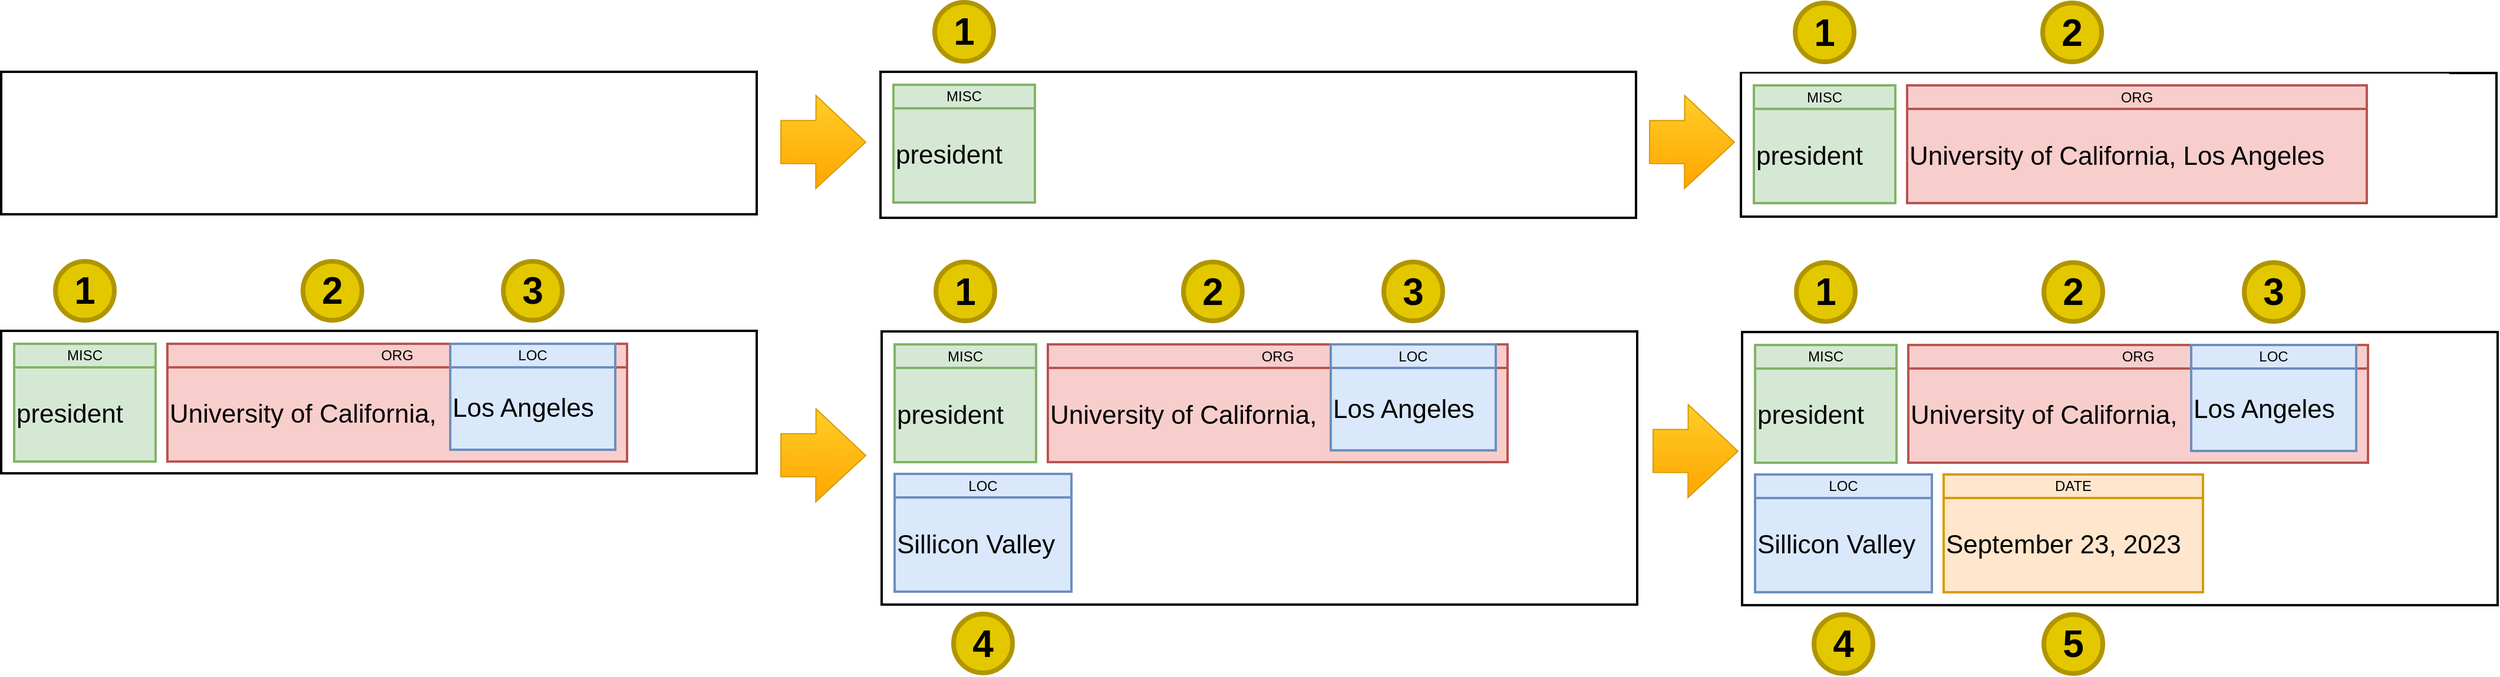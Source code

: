 <mxfile version="26.2.9">
  <diagram name="Page-1" id="xJE7kIpgzEs_ucVwuZ5W">
    <mxGraphModel dx="1356" dy="798" grid="1" gridSize="10" guides="1" tooltips="1" connect="1" arrows="1" fold="1" page="1" pageScale="1" pageWidth="850" pageHeight="1100" math="0" shadow="0">
      <root>
        <mxCell id="0" />
        <mxCell id="1" parent="0" />
        <mxCell id="ae6y2v7SYMP8b53Yx2Ix-1" value="" style="rounded=0;whiteSpace=wrap;html=1;strokeWidth=2;strokeColor=none;" parent="1" vertex="1">
          <mxGeometry x="40" y="200" width="600" height="120" as="geometry" />
        </mxCell>
        <mxCell id="ae6y2v7SYMP8b53Yx2Ix-17" value="" style="rounded=0;whiteSpace=wrap;html=1;strokeWidth=2;" parent="1" vertex="1">
          <mxGeometry x="39" y="199" width="641" height="121" as="geometry" />
        </mxCell>
        <mxCell id="ae6y2v7SYMP8b53Yx2Ix-26" value="" style="rounded=0;whiteSpace=wrap;html=1;strokeWidth=2;" parent="1" vertex="1">
          <mxGeometry x="785" y="199" width="641" height="124" as="geometry" />
        </mxCell>
        <mxCell id="ae6y2v7SYMP8b53Yx2Ix-27" value="" style="rounded=0;whiteSpace=wrap;html=1;strokeWidth=2;strokeColor=none;" parent="1" vertex="1">
          <mxGeometry x="786" y="200" width="600" height="120" as="geometry" />
        </mxCell>
        <mxCell id="ae6y2v7SYMP8b53Yx2Ix-28" value="MISC" style="rounded=0;whiteSpace=wrap;html=1;strokeWidth=2;fillColor=#d5e8d4;strokeColor=#82b366;" parent="1" vertex="1">
          <mxGeometry x="796" y="210" width="120" height="20" as="geometry" />
        </mxCell>
        <mxCell id="ae6y2v7SYMP8b53Yx2Ix-29" value="president" style="rounded=0;whiteSpace=wrap;html=1;align=left;fontSize=22;strokeWidth=2;fillColor=#d5e8d4;strokeColor=#82b366;" parent="1" vertex="1">
          <mxGeometry x="796" y="230" width="120" height="80" as="geometry" />
        </mxCell>
        <mxCell id="ae6y2v7SYMP8b53Yx2Ix-43" value="1" style="ellipse;whiteSpace=wrap;html=1;aspect=fixed;fontSize=32;strokeWidth=4;fontStyle=1;fillColor=#e3c800;strokeColor=#B09500;fontColor=#000000;" parent="1" vertex="1">
          <mxGeometry x="831" y="140" width="50" height="50" as="geometry" />
        </mxCell>
        <mxCell id="ae6y2v7SYMP8b53Yx2Ix-44" value="" style="rounded=0;whiteSpace=wrap;html=1;strokeWidth=2;" parent="1" vertex="1">
          <mxGeometry x="39" y="419" width="641" height="121" as="geometry" />
        </mxCell>
        <mxCell id="ae6y2v7SYMP8b53Yx2Ix-45" value="" style="rounded=0;whiteSpace=wrap;html=1;strokeWidth=2;strokeColor=none;" parent="1" vertex="1">
          <mxGeometry x="40" y="420" width="600" height="110" as="geometry" />
        </mxCell>
        <mxCell id="ae6y2v7SYMP8b53Yx2Ix-46" value="MISC" style="rounded=0;whiteSpace=wrap;html=1;strokeWidth=2;fillColor=#d5e8d4;strokeColor=#82b366;" parent="1" vertex="1">
          <mxGeometry x="50" y="430" width="120" height="20" as="geometry" />
        </mxCell>
        <mxCell id="ae6y2v7SYMP8b53Yx2Ix-47" value="president" style="rounded=0;whiteSpace=wrap;html=1;align=left;fontSize=22;strokeWidth=2;fillColor=#d5e8d4;strokeColor=#82b366;" parent="1" vertex="1">
          <mxGeometry x="50" y="450" width="120" height="80" as="geometry" />
        </mxCell>
        <mxCell id="ae6y2v7SYMP8b53Yx2Ix-48" value="ORG" style="rounded=0;whiteSpace=wrap;html=1;strokeWidth=2;fillColor=#f8cecc;strokeColor=#b85450;" parent="1" vertex="1">
          <mxGeometry x="180" y="430" width="390" height="20" as="geometry" />
        </mxCell>
        <mxCell id="ae6y2v7SYMP8b53Yx2Ix-49" value="LOC" style="rounded=0;whiteSpace=wrap;html=1;strokeWidth=2;fillColor=#dae8fc;strokeColor=#6c8ebf;" parent="1" vertex="1">
          <mxGeometry x="420" y="430" width="140" height="20" as="geometry" />
        </mxCell>
        <mxCell id="ae6y2v7SYMP8b53Yx2Ix-50" value="University of California," style="rounded=0;whiteSpace=wrap;html=1;align=left;fontSize=22;strokeWidth=2;fillColor=#f8cecc;strokeColor=#b85450;" parent="1" vertex="1">
          <mxGeometry x="180" y="450" width="390" height="80" as="geometry" />
        </mxCell>
        <mxCell id="ae6y2v7SYMP8b53Yx2Ix-51" value="&lt;div&gt;&lt;br&gt;&lt;/div&gt;Los Angeles&lt;div&gt;&lt;br&gt;&lt;/div&gt;" style="rounded=0;whiteSpace=wrap;html=1;align=left;fontSize=22;strokeWidth=2;fillColor=#dae8fc;strokeColor=#6c8ebf;" parent="1" vertex="1">
          <mxGeometry x="420" y="450" width="140" height="70" as="geometry" />
        </mxCell>
        <mxCell id="ae6y2v7SYMP8b53Yx2Ix-59" value="3" style="ellipse;whiteSpace=wrap;html=1;aspect=fixed;fontSize=32;strokeWidth=4;fontStyle=1;fillColor=#e3c800;strokeColor=#B09500;fontColor=#000000;" parent="1" vertex="1">
          <mxGeometry x="465" y="360" width="50" height="50" as="geometry" />
        </mxCell>
        <mxCell id="ae6y2v7SYMP8b53Yx2Ix-60" value="2" style="ellipse;whiteSpace=wrap;html=1;aspect=fixed;fontSize=32;strokeWidth=4;fontStyle=1;fillColor=#e3c800;strokeColor=#B09500;fontColor=#000000;" parent="1" vertex="1">
          <mxGeometry x="295" y="360" width="50" height="50" as="geometry" />
        </mxCell>
        <mxCell id="ae6y2v7SYMP8b53Yx2Ix-61" value="1" style="ellipse;whiteSpace=wrap;html=1;aspect=fixed;fontSize=32;strokeWidth=4;fontStyle=1;fillColor=#e3c800;strokeColor=#B09500;fontColor=#000000;" parent="1" vertex="1">
          <mxGeometry x="85" y="360" width="50" height="50" as="geometry" />
        </mxCell>
        <mxCell id="ae6y2v7SYMP8b53Yx2Ix-62" value="" style="rounded=0;whiteSpace=wrap;html=1;strokeWidth=2;" parent="1" vertex="1">
          <mxGeometry x="786" y="419.5" width="641" height="232" as="geometry" />
        </mxCell>
        <mxCell id="ae6y2v7SYMP8b53Yx2Ix-63" value="" style="rounded=0;whiteSpace=wrap;html=1;strokeWidth=2;strokeColor=none;" parent="1" vertex="1">
          <mxGeometry x="787" y="420.5" width="600" height="120" as="geometry" />
        </mxCell>
        <mxCell id="ae6y2v7SYMP8b53Yx2Ix-64" value="MISC" style="rounded=0;whiteSpace=wrap;html=1;strokeWidth=2;fillColor=#d5e8d4;strokeColor=#82b366;" parent="1" vertex="1">
          <mxGeometry x="797" y="430.5" width="120" height="20" as="geometry" />
        </mxCell>
        <mxCell id="ae6y2v7SYMP8b53Yx2Ix-65" value="president" style="rounded=0;whiteSpace=wrap;html=1;align=left;fontSize=22;strokeWidth=2;fillColor=#d5e8d4;strokeColor=#82b366;" parent="1" vertex="1">
          <mxGeometry x="797" y="450.5" width="120" height="80" as="geometry" />
        </mxCell>
        <mxCell id="ae6y2v7SYMP8b53Yx2Ix-66" value="ORG" style="rounded=0;whiteSpace=wrap;html=1;strokeWidth=2;fillColor=#f8cecc;strokeColor=#b85450;" parent="1" vertex="1">
          <mxGeometry x="927" y="430.5" width="390" height="20" as="geometry" />
        </mxCell>
        <mxCell id="ae6y2v7SYMP8b53Yx2Ix-67" value="LOC" style="rounded=0;whiteSpace=wrap;html=1;strokeWidth=2;fillColor=#dae8fc;strokeColor=#6c8ebf;" parent="1" vertex="1">
          <mxGeometry x="1167" y="430.5" width="140" height="20" as="geometry" />
        </mxCell>
        <mxCell id="ae6y2v7SYMP8b53Yx2Ix-68" value="University of California," style="rounded=0;whiteSpace=wrap;html=1;align=left;fontSize=22;strokeWidth=2;fillColor=#f8cecc;strokeColor=#b85450;" parent="1" vertex="1">
          <mxGeometry x="927" y="450.5" width="390" height="80" as="geometry" />
        </mxCell>
        <mxCell id="ae6y2v7SYMP8b53Yx2Ix-69" value="&lt;div&gt;&lt;br&gt;&lt;/div&gt;Los Angeles&lt;div&gt;&lt;br&gt;&lt;/div&gt;" style="rounded=0;whiteSpace=wrap;html=1;align=left;fontSize=22;strokeWidth=2;fillColor=#dae8fc;strokeColor=#6c8ebf;" parent="1" vertex="1">
          <mxGeometry x="1167" y="450.5" width="140" height="70" as="geometry" />
        </mxCell>
        <mxCell id="ae6y2v7SYMP8b53Yx2Ix-70" value="" style="rounded=0;whiteSpace=wrap;html=1;strokeWidth=2;strokeColor=none;" parent="1" vertex="1">
          <mxGeometry x="787" y="540.5" width="600" height="110" as="geometry" />
        </mxCell>
        <mxCell id="ae6y2v7SYMP8b53Yx2Ix-71" value="LOC" style="rounded=0;whiteSpace=wrap;html=1;strokeWidth=2;fillColor=#dae8fc;strokeColor=#6c8ebf;" parent="1" vertex="1">
          <mxGeometry x="797" y="540.5" width="150" height="20" as="geometry" />
        </mxCell>
        <mxCell id="ae6y2v7SYMP8b53Yx2Ix-72" value="Sillicon Valley" style="rounded=0;whiteSpace=wrap;html=1;align=left;fontSize=22;strokeWidth=2;fillColor=#dae8fc;strokeColor=#6c8ebf;" parent="1" vertex="1">
          <mxGeometry x="797" y="560.5" width="150" height="80" as="geometry" />
        </mxCell>
        <mxCell id="ae6y2v7SYMP8b53Yx2Ix-75" value="4" style="ellipse;whiteSpace=wrap;html=1;aspect=fixed;fontSize=32;strokeWidth=4;fontStyle=1;fillColor=#e3c800;strokeColor=#B09500;fontColor=#000000;" parent="1" vertex="1">
          <mxGeometry x="847" y="659.5" width="50" height="50" as="geometry" />
        </mxCell>
        <mxCell id="ae6y2v7SYMP8b53Yx2Ix-77" value="3" style="ellipse;whiteSpace=wrap;html=1;aspect=fixed;fontSize=32;strokeWidth=4;fontStyle=1;fillColor=#e3c800;strokeColor=#B09500;fontColor=#000000;" parent="1" vertex="1">
          <mxGeometry x="1212" y="360.5" width="50" height="50" as="geometry" />
        </mxCell>
        <mxCell id="ae6y2v7SYMP8b53Yx2Ix-78" value="2" style="ellipse;whiteSpace=wrap;html=1;aspect=fixed;fontSize=32;strokeWidth=4;fontStyle=1;fillColor=#e3c800;strokeColor=#B09500;fontColor=#000000;" parent="1" vertex="1">
          <mxGeometry x="1042" y="360.5" width="50" height="50" as="geometry" />
        </mxCell>
        <mxCell id="ae6y2v7SYMP8b53Yx2Ix-79" value="1" style="ellipse;whiteSpace=wrap;html=1;aspect=fixed;fontSize=32;strokeWidth=4;fontStyle=1;fillColor=#e3c800;strokeColor=#B09500;fontColor=#000000;" parent="1" vertex="1">
          <mxGeometry x="832" y="360.5" width="50" height="50" as="geometry" />
        </mxCell>
        <mxCell id="ae6y2v7SYMP8b53Yx2Ix-80" value="" style="rounded=0;whiteSpace=wrap;html=1;strokeWidth=2;" parent="1" vertex="1">
          <mxGeometry x="1515" y="200" width="641" height="122" as="geometry" />
        </mxCell>
        <mxCell id="ae6y2v7SYMP8b53Yx2Ix-81" value="" style="rounded=0;whiteSpace=wrap;html=1;strokeWidth=2;strokeColor=none;" parent="1" vertex="1">
          <mxGeometry x="1516" y="200.5" width="600" height="120" as="geometry" />
        </mxCell>
        <mxCell id="ae6y2v7SYMP8b53Yx2Ix-82" value="MISC" style="rounded=0;whiteSpace=wrap;html=1;strokeWidth=2;fillColor=#d5e8d4;strokeColor=#82b366;" parent="1" vertex="1">
          <mxGeometry x="1526" y="210.5" width="120" height="20" as="geometry" />
        </mxCell>
        <mxCell id="ae6y2v7SYMP8b53Yx2Ix-83" value="president" style="rounded=0;whiteSpace=wrap;html=1;align=left;fontSize=22;strokeWidth=2;fillColor=#d5e8d4;strokeColor=#82b366;" parent="1" vertex="1">
          <mxGeometry x="1526" y="230.5" width="120" height="80" as="geometry" />
        </mxCell>
        <mxCell id="ae6y2v7SYMP8b53Yx2Ix-84" value="ORG" style="rounded=0;whiteSpace=wrap;html=1;strokeWidth=2;fillColor=#f8cecc;strokeColor=#b85450;" parent="1" vertex="1">
          <mxGeometry x="1656" y="210.5" width="390" height="20" as="geometry" />
        </mxCell>
        <mxCell id="ae6y2v7SYMP8b53Yx2Ix-86" value="University of California, Los Angeles" style="rounded=0;whiteSpace=wrap;html=1;align=left;fontSize=22;strokeWidth=2;fillColor=#f8cecc;strokeColor=#b85450;" parent="1" vertex="1">
          <mxGeometry x="1656" y="230.5" width="390" height="80" as="geometry" />
        </mxCell>
        <mxCell id="ae6y2v7SYMP8b53Yx2Ix-96" value="2" style="ellipse;whiteSpace=wrap;html=1;aspect=fixed;fontSize=32;strokeWidth=4;fontStyle=1;fillColor=#e3c800;strokeColor=#B09500;fontColor=#000000;" parent="1" vertex="1">
          <mxGeometry x="1771" y="140.5" width="50" height="50" as="geometry" />
        </mxCell>
        <mxCell id="ae6y2v7SYMP8b53Yx2Ix-97" value="1" style="ellipse;whiteSpace=wrap;html=1;aspect=fixed;fontSize=32;strokeWidth=4;fontStyle=1;fillColor=#e3c800;strokeColor=#B09500;fontColor=#000000;" parent="1" vertex="1">
          <mxGeometry x="1561" y="140.5" width="50" height="50" as="geometry" />
        </mxCell>
        <mxCell id="ae6y2v7SYMP8b53Yx2Ix-98" value="" style="rounded=0;whiteSpace=wrap;html=1;strokeWidth=2;" parent="1" vertex="1">
          <mxGeometry x="1516" y="420" width="641" height="232" as="geometry" />
        </mxCell>
        <mxCell id="ae6y2v7SYMP8b53Yx2Ix-99" value="" style="rounded=0;whiteSpace=wrap;html=1;strokeWidth=2;strokeColor=none;" parent="1" vertex="1">
          <mxGeometry x="1517" y="421" width="600" height="120" as="geometry" />
        </mxCell>
        <mxCell id="ae6y2v7SYMP8b53Yx2Ix-100" value="MISC" style="rounded=0;whiteSpace=wrap;html=1;strokeWidth=2;fillColor=#d5e8d4;strokeColor=#82b366;" parent="1" vertex="1">
          <mxGeometry x="1527" y="431" width="120" height="20" as="geometry" />
        </mxCell>
        <mxCell id="ae6y2v7SYMP8b53Yx2Ix-101" value="president" style="rounded=0;whiteSpace=wrap;html=1;align=left;fontSize=22;strokeWidth=2;fillColor=#d5e8d4;strokeColor=#82b366;" parent="1" vertex="1">
          <mxGeometry x="1527" y="451" width="120" height="80" as="geometry" />
        </mxCell>
        <mxCell id="ae6y2v7SYMP8b53Yx2Ix-102" value="ORG" style="rounded=0;whiteSpace=wrap;html=1;strokeWidth=2;fillColor=#f8cecc;strokeColor=#b85450;" parent="1" vertex="1">
          <mxGeometry x="1657" y="431" width="390" height="20" as="geometry" />
        </mxCell>
        <mxCell id="ae6y2v7SYMP8b53Yx2Ix-103" value="LOC" style="rounded=0;whiteSpace=wrap;html=1;strokeWidth=2;fillColor=#dae8fc;strokeColor=#6c8ebf;" parent="1" vertex="1">
          <mxGeometry x="1897" y="431" width="140" height="20" as="geometry" />
        </mxCell>
        <mxCell id="ae6y2v7SYMP8b53Yx2Ix-104" value="University of California," style="rounded=0;whiteSpace=wrap;html=1;align=left;fontSize=22;strokeWidth=2;fillColor=#f8cecc;strokeColor=#b85450;" parent="1" vertex="1">
          <mxGeometry x="1657" y="451" width="390" height="80" as="geometry" />
        </mxCell>
        <mxCell id="ae6y2v7SYMP8b53Yx2Ix-105" value="&lt;div&gt;&lt;br&gt;&lt;/div&gt;Los Angeles&lt;div&gt;&lt;br&gt;&lt;/div&gt;" style="rounded=0;whiteSpace=wrap;html=1;align=left;fontSize=22;strokeWidth=2;fillColor=#dae8fc;strokeColor=#6c8ebf;" parent="1" vertex="1">
          <mxGeometry x="1897" y="451" width="140" height="70" as="geometry" />
        </mxCell>
        <mxCell id="ae6y2v7SYMP8b53Yx2Ix-106" value="" style="rounded=0;whiteSpace=wrap;html=1;strokeWidth=2;strokeColor=none;" parent="1" vertex="1">
          <mxGeometry x="1517" y="541" width="600" height="110" as="geometry" />
        </mxCell>
        <mxCell id="ae6y2v7SYMP8b53Yx2Ix-107" value="LOC" style="rounded=0;whiteSpace=wrap;html=1;strokeWidth=2;fillColor=#dae8fc;strokeColor=#6c8ebf;" parent="1" vertex="1">
          <mxGeometry x="1527" y="541" width="150" height="20" as="geometry" />
        </mxCell>
        <mxCell id="ae6y2v7SYMP8b53Yx2Ix-108" value="Sillicon Valley" style="rounded=0;whiteSpace=wrap;html=1;align=left;fontSize=22;strokeWidth=2;fillColor=#dae8fc;strokeColor=#6c8ebf;" parent="1" vertex="1">
          <mxGeometry x="1527" y="561" width="150" height="80" as="geometry" />
        </mxCell>
        <mxCell id="ae6y2v7SYMP8b53Yx2Ix-109" value="DATE" style="rounded=0;whiteSpace=wrap;html=1;strokeWidth=2;fillColor=#ffe6cc;strokeColor=#d79b00;" parent="1" vertex="1">
          <mxGeometry x="1687" y="541" width="220" height="20" as="geometry" />
        </mxCell>
        <mxCell id="ae6y2v7SYMP8b53Yx2Ix-110" value="September 23, 2023" style="rounded=0;whiteSpace=wrap;html=1;align=left;fontSize=22;strokeWidth=2;fillColor=#ffe6cc;strokeColor=#d79b00;" parent="1" vertex="1">
          <mxGeometry x="1687" y="561" width="220" height="80" as="geometry" />
        </mxCell>
        <mxCell id="ae6y2v7SYMP8b53Yx2Ix-111" value="4" style="ellipse;whiteSpace=wrap;html=1;aspect=fixed;fontSize=32;strokeWidth=4;fontStyle=1;fillColor=#e3c800;strokeColor=#B09500;fontColor=#000000;" parent="1" vertex="1">
          <mxGeometry x="1577" y="660" width="50" height="50" as="geometry" />
        </mxCell>
        <mxCell id="ae6y2v7SYMP8b53Yx2Ix-112" value="5" style="ellipse;whiteSpace=wrap;html=1;aspect=fixed;fontSize=32;strokeWidth=4;fontStyle=1;fillColor=#e3c800;strokeColor=#B09500;fontColor=#000000;" parent="1" vertex="1">
          <mxGeometry x="1772" y="660" width="50" height="50" as="geometry" />
        </mxCell>
        <mxCell id="ae6y2v7SYMP8b53Yx2Ix-113" value="3" style="ellipse;whiteSpace=wrap;html=1;aspect=fixed;fontSize=32;strokeWidth=4;fontStyle=1;fillColor=#e3c800;strokeColor=#B09500;fontColor=#000000;" parent="1" vertex="1">
          <mxGeometry x="1942" y="361" width="50" height="50" as="geometry" />
        </mxCell>
        <mxCell id="ae6y2v7SYMP8b53Yx2Ix-114" value="2" style="ellipse;whiteSpace=wrap;html=1;aspect=fixed;fontSize=32;strokeWidth=4;fontStyle=1;fillColor=#e3c800;strokeColor=#B09500;fontColor=#000000;" parent="1" vertex="1">
          <mxGeometry x="1772" y="361" width="50" height="50" as="geometry" />
        </mxCell>
        <mxCell id="ae6y2v7SYMP8b53Yx2Ix-115" value="1" style="ellipse;whiteSpace=wrap;html=1;aspect=fixed;fontSize=32;strokeWidth=4;fontStyle=1;fillColor=#e3c800;strokeColor=#B09500;fontColor=#000000;" parent="1" vertex="1">
          <mxGeometry x="1562" y="361" width="50" height="50" as="geometry" />
        </mxCell>
        <mxCell id="ae6y2v7SYMP8b53Yx2Ix-117" value="" style="shape=flexArrow;endArrow=classic;html=1;rounded=0;width=36.552;endSize=13.766;fillColor=#ffcd28;gradientColor=#ffa500;strokeColor=#d79b00;endWidth=41.42;" parent="1" edge="1">
          <mxGeometry width="50" height="50" relative="1" as="geometry">
            <mxPoint x="700" y="258.59" as="sourcePoint" />
            <mxPoint x="773" y="258.79" as="targetPoint" />
          </mxGeometry>
        </mxCell>
        <mxCell id="ae6y2v7SYMP8b53Yx2Ix-119" value="" style="shape=flexArrow;endArrow=classic;html=1;rounded=0;width=36.552;endSize=13.766;fillColor=#ffcd28;gradientColor=#ffa500;strokeColor=#d79b00;endWidth=41.42;" parent="1" edge="1">
          <mxGeometry width="50" height="50" relative="1" as="geometry">
            <mxPoint x="1437" y="258.59" as="sourcePoint" />
            <mxPoint x="1510" y="258.79" as="targetPoint" />
          </mxGeometry>
        </mxCell>
        <mxCell id="ae6y2v7SYMP8b53Yx2Ix-120" value="" style="shape=flexArrow;endArrow=classic;html=1;rounded=0;width=36.552;endSize=13.766;fillColor=#ffcd28;gradientColor=#ffa500;strokeColor=#d79b00;endWidth=41.42;" parent="1" edge="1">
          <mxGeometry width="50" height="50" relative="1" as="geometry">
            <mxPoint x="700" y="524.63" as="sourcePoint" />
            <mxPoint x="773" y="524.83" as="targetPoint" />
          </mxGeometry>
        </mxCell>
        <mxCell id="ae6y2v7SYMP8b53Yx2Ix-121" value="" style="shape=flexArrow;endArrow=classic;html=1;rounded=0;width=36.552;endSize=13.766;fillColor=#ffcd28;gradientColor=#ffa500;strokeColor=#d79b00;endWidth=41.42;" parent="1" edge="1">
          <mxGeometry width="50" height="50" relative="1" as="geometry">
            <mxPoint x="1440" y="521" as="sourcePoint" />
            <mxPoint x="1513" y="521.2" as="targetPoint" />
          </mxGeometry>
        </mxCell>
      </root>
    </mxGraphModel>
  </diagram>
</mxfile>
